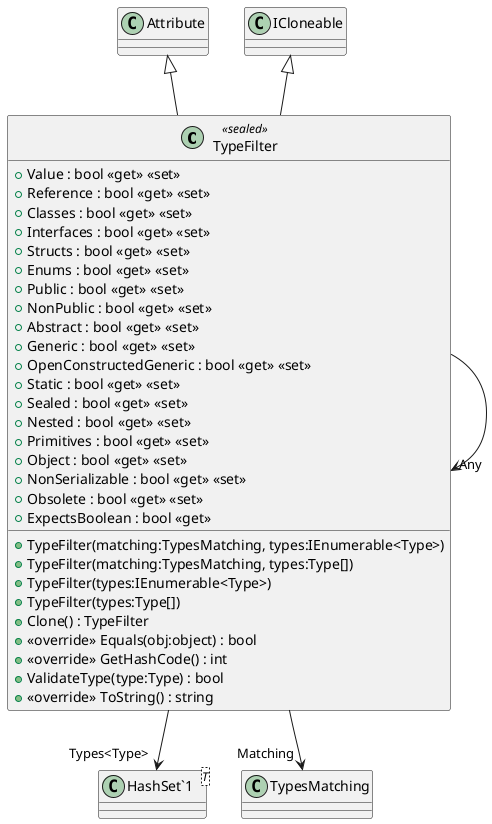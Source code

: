 @startuml
class TypeFilter <<sealed>> {
    + TypeFilter(matching:TypesMatching, types:IEnumerable<Type>)
    + TypeFilter(matching:TypesMatching, types:Type[])
    + TypeFilter(types:IEnumerable<Type>)
    + TypeFilter(types:Type[])
    + Value : bool <<get>> <<set>>
    + Reference : bool <<get>> <<set>>
    + Classes : bool <<get>> <<set>>
    + Interfaces : bool <<get>> <<set>>
    + Structs : bool <<get>> <<set>>
    + Enums : bool <<get>> <<set>>
    + Public : bool <<get>> <<set>>
    + NonPublic : bool <<get>> <<set>>
    + Abstract : bool <<get>> <<set>>
    + Generic : bool <<get>> <<set>>
    + OpenConstructedGeneric : bool <<get>> <<set>>
    + Static : bool <<get>> <<set>>
    + Sealed : bool <<get>> <<set>>
    + Nested : bool <<get>> <<set>>
    + Primitives : bool <<get>> <<set>>
    + Object : bool <<get>> <<set>>
    + NonSerializable : bool <<get>> <<set>>
    + Obsolete : bool <<get>> <<set>>
    + ExpectsBoolean : bool <<get>>
    + Clone() : TypeFilter
    + <<override>> Equals(obj:object) : bool
    + <<override>> GetHashCode() : int
    + ValidateType(type:Type) : bool
    + <<override>> ToString() : string
}
class "HashSet`1"<T> {
}
Attribute <|-- TypeFilter
ICloneable <|-- TypeFilter
TypeFilter --> "Matching" TypesMatching
TypeFilter --> "Types<Type>" "HashSet`1"
TypeFilter --> "Any" TypeFilter
@enduml
